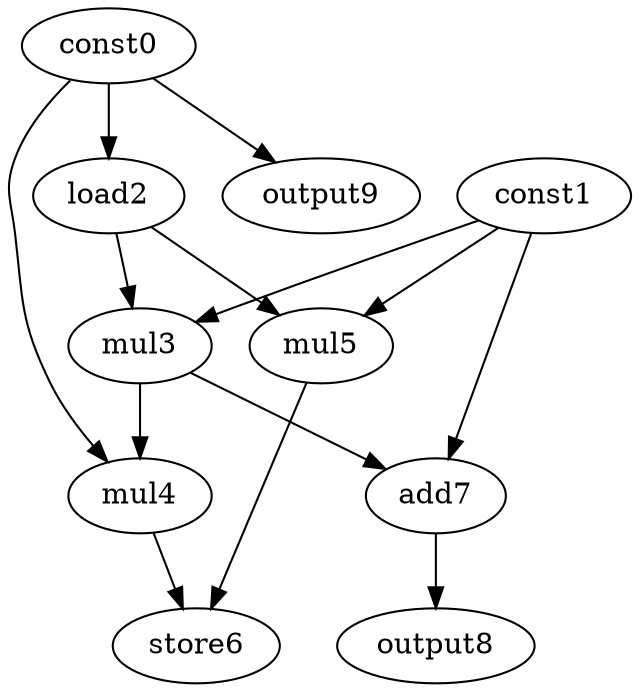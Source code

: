 digraph G { 
const0[opcode=const]; 
const1[opcode=const]; 
load2[opcode=load]; 
mul3[opcode=mul]; 
mul4[opcode=mul]; 
mul5[opcode=mul]; 
store6[opcode=store]; 
add7[opcode=add]; 
output8[opcode=output]; 
output9[opcode=output]; 
const0->load2[operand=0];
const0->output9[operand=0];
const1->mul3[operand=0];
load2->mul3[operand=1];
const1->mul5[operand=0];
load2->mul5[operand=1];
const0->mul4[operand=0];
mul3->mul4[operand=1];
const1->add7[operand=0];
mul3->add7[operand=1];
mul4->store6[operand=0];
mul5->store6[operand=1];
add7->output8[operand=0];
}
